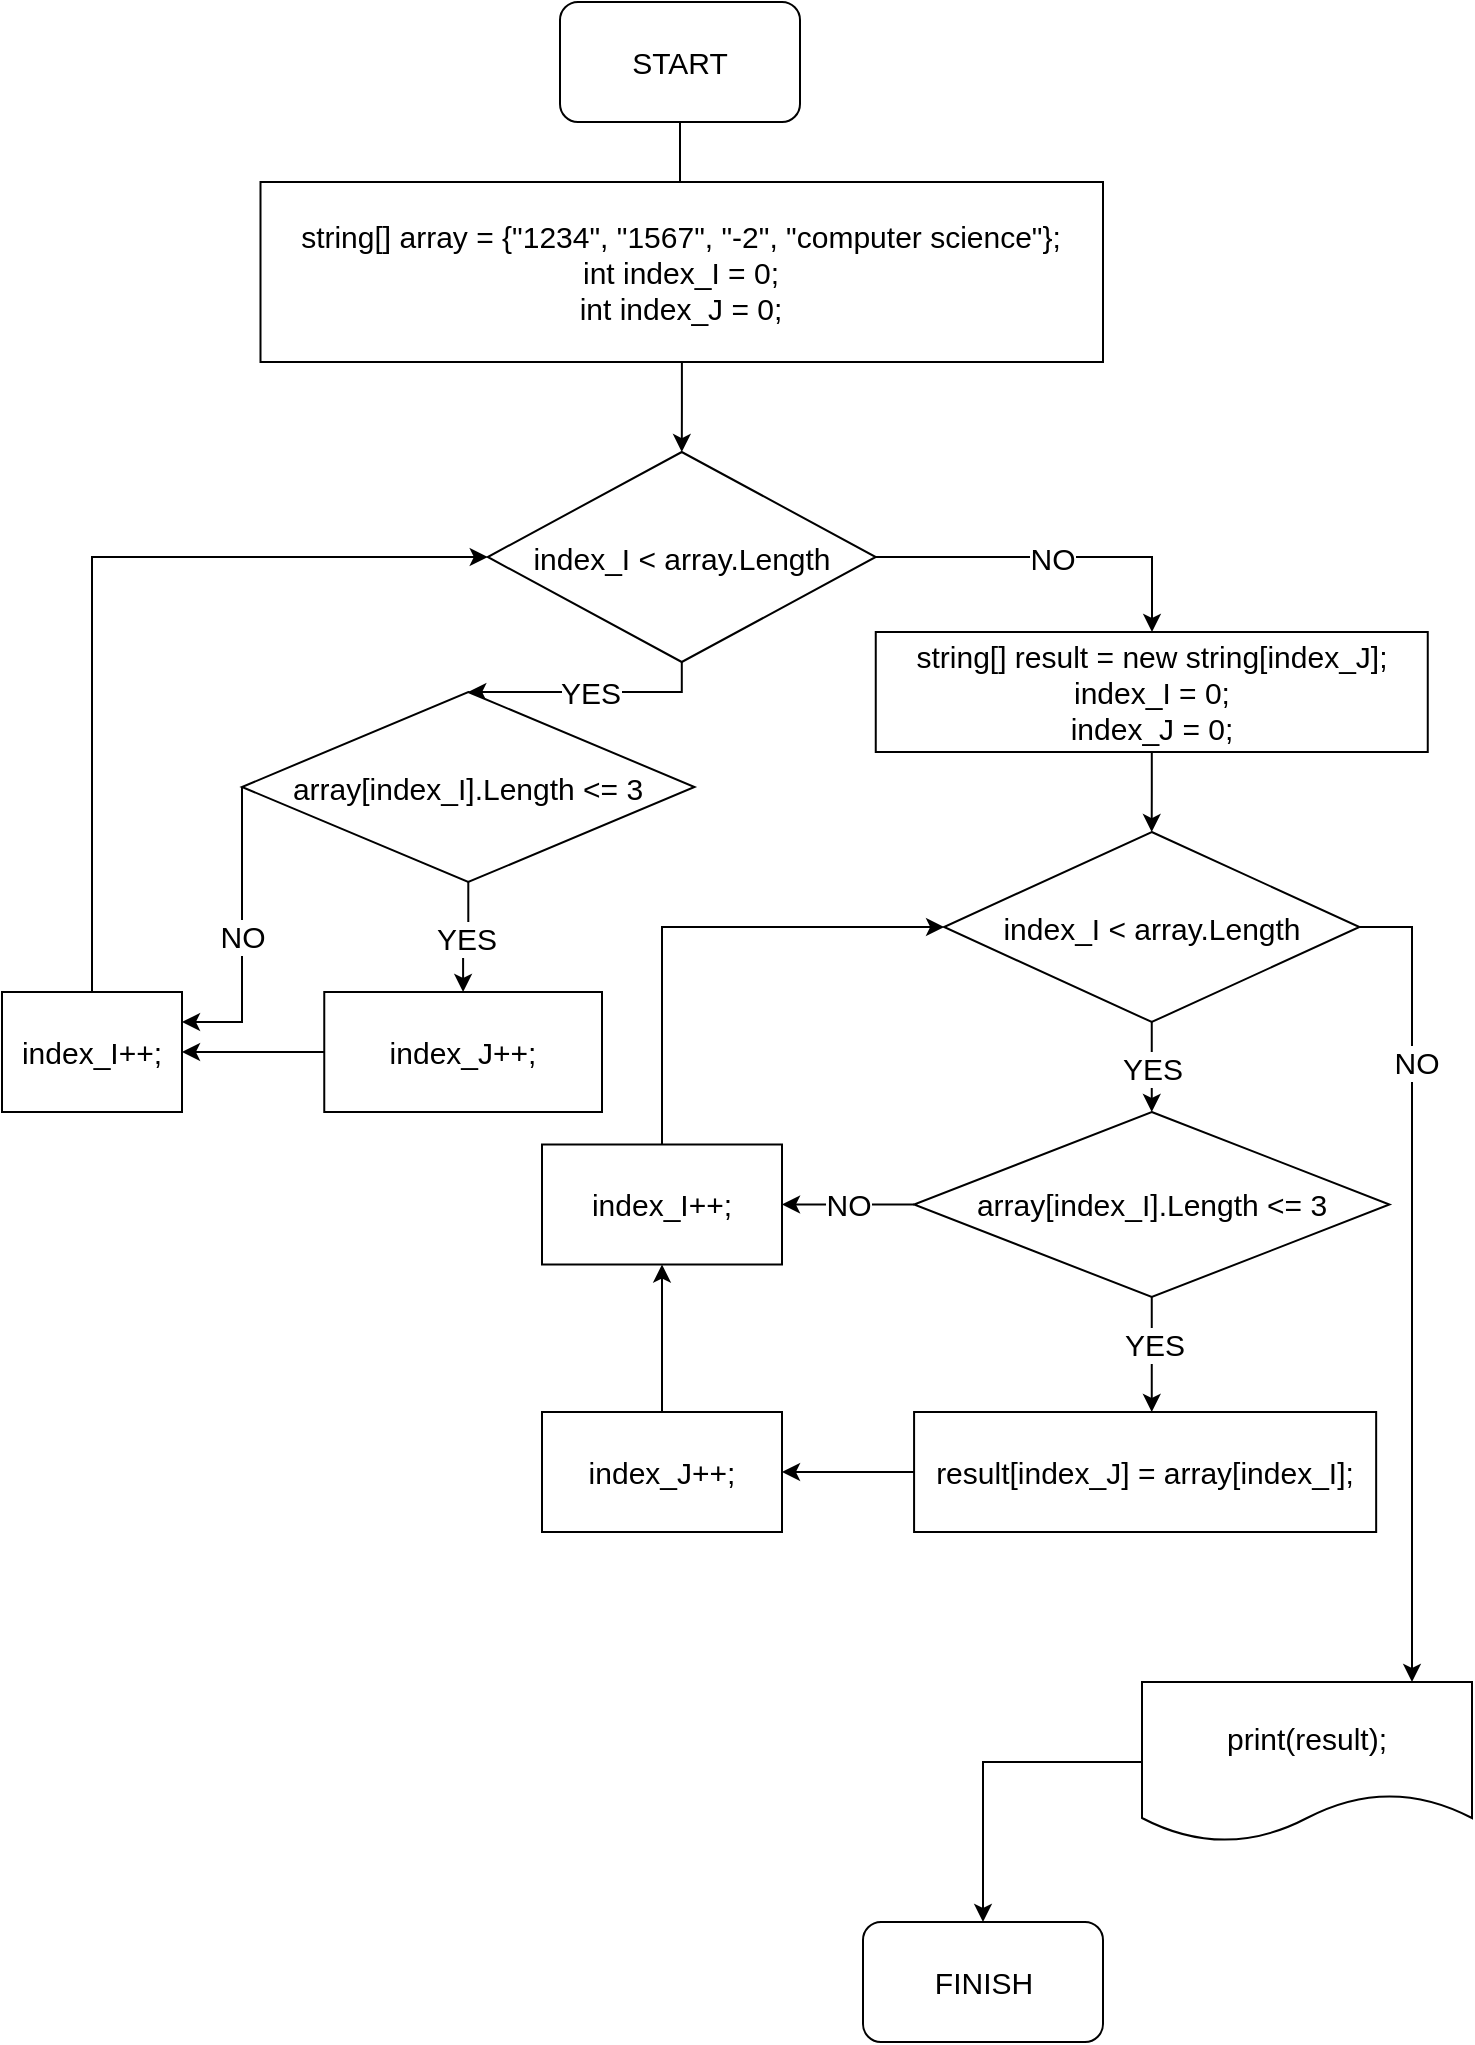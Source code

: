 <mxfile version="18.1.3" type="device"><diagram id="DCCyKc4MjITcVHE0UUIy" name="Задача 5"><mxGraphModel dx="1360" dy="905" grid="1" gridSize="15" guides="1" tooltips="1" connect="1" arrows="1" fold="1" page="1" pageScale="1" pageWidth="827" pageHeight="1169" math="0" shadow="0"><root><mxCell id="0"/><mxCell id="1" parent="0"/><mxCell id="XrYD6y3Sv5UX94twtJv7-3" value="" style="edgeStyle=orthogonalEdgeStyle;curved=1;orthogonalLoop=1;jettySize=auto;html=1;fontSize=15;" parent="1" source="XrYD6y3Sv5UX94twtJv7-1" edge="1"><mxGeometry relative="1" as="geometry"><mxPoint x="414" y="165" as="targetPoint"/></mxGeometry></mxCell><mxCell id="XrYD6y3Sv5UX94twtJv7-1" value="&lt;font style=&quot;font-size: 15px;&quot;&gt;START&lt;/font&gt;" style="rounded=1;whiteSpace=wrap;html=1;" parent="1" vertex="1"><mxGeometry x="354" y="60" width="120" height="60" as="geometry"/></mxCell><mxCell id="6pysVhkb-z-lDQJibxPx-3" value="" style="edgeStyle=orthogonalEdgeStyle;rounded=0;orthogonalLoop=1;jettySize=auto;html=1;" parent="1" source="6pysVhkb-z-lDQJibxPx-1" target="6pysVhkb-z-lDQJibxPx-2" edge="1"><mxGeometry relative="1" as="geometry"/></mxCell><mxCell id="6pysVhkb-z-lDQJibxPx-1" value="&lt;font style=&quot;font-size: 15px;&quot;&gt;string[] array = {&quot;1234&quot;, &quot;1567&quot;, &quot;-2&quot;, &quot;computer science&quot;};&lt;br&gt;int index_I = 0;&lt;br&gt;int index_J&amp;nbsp;= 0;&lt;br&gt;&lt;/font&gt;" style="rounded=0;whiteSpace=wrap;html=1;" parent="1" vertex="1"><mxGeometry x="204.25" y="150" width="421.25" height="90" as="geometry"/></mxCell><mxCell id="6pysVhkb-z-lDQJibxPx-10" value="YES" style="edgeStyle=orthogonalEdgeStyle;rounded=0;orthogonalLoop=1;jettySize=auto;html=1;fontSize=15;entryX=0.5;entryY=0;entryDx=0;entryDy=0;" parent="1" source="6pysVhkb-z-lDQJibxPx-2" target="6pysVhkb-z-lDQJibxPx-11" edge="1"><mxGeometry relative="1" as="geometry"><mxPoint x="414" y="510" as="targetPoint"/><Array as="points"><mxPoint x="415" y="405"/></Array></mxGeometry></mxCell><mxCell id="PmyPap4x5zjpvWbVCJsL-5" value="&lt;font style=&quot;font-size: 15px;&quot;&gt;NO&lt;/font&gt;" style="edgeStyle=orthogonalEdgeStyle;rounded=0;orthogonalLoop=1;jettySize=auto;html=1;" edge="1" parent="1" source="6pysVhkb-z-lDQJibxPx-2" target="PmyPap4x5zjpvWbVCJsL-4"><mxGeometry relative="1" as="geometry"><Array as="points"><mxPoint x="650" y="338"/></Array></mxGeometry></mxCell><mxCell id="6pysVhkb-z-lDQJibxPx-2" value="&lt;font style=&quot;font-size: 15px;&quot;&gt;index_I &amp;lt; array.Length&lt;/font&gt;" style="rhombus;whiteSpace=wrap;html=1;rounded=0;" parent="1" vertex="1"><mxGeometry x="317.88" y="285" width="194" height="105" as="geometry"/></mxCell><mxCell id="6pysVhkb-z-lDQJibxPx-8" value="" style="edgeStyle=orthogonalEdgeStyle;rounded=0;orthogonalLoop=1;jettySize=auto;html=1;fontSize=15;" parent="1" source="6pysVhkb-z-lDQJibxPx-6" target="6pysVhkb-z-lDQJibxPx-7" edge="1"><mxGeometry relative="1" as="geometry"/></mxCell><mxCell id="6pysVhkb-z-lDQJibxPx-6" value="print(result);" style="shape=document;whiteSpace=wrap;html=1;boundedLbl=1;fontSize=15;" parent="1" vertex="1"><mxGeometry x="645" y="900" width="165" height="80" as="geometry"/></mxCell><mxCell id="6pysVhkb-z-lDQJibxPx-7" value="FINISH" style="rounded=1;whiteSpace=wrap;html=1;fontSize=15;" parent="1" vertex="1"><mxGeometry x="505.5" y="1020" width="120" height="60" as="geometry"/></mxCell><mxCell id="6pysVhkb-z-lDQJibxPx-13" value="YES" style="edgeStyle=orthogonalEdgeStyle;rounded=0;orthogonalLoop=1;jettySize=auto;html=1;fontSize=15;" parent="1" source="6pysVhkb-z-lDQJibxPx-11" target="6pysVhkb-z-lDQJibxPx-12" edge="1"><mxGeometry relative="1" as="geometry"><mxPoint x="308" y="585" as="targetPoint"/></mxGeometry></mxCell><mxCell id="Ki5tMwf_F8blpkrzcF22-1" value="&lt;font style=&quot;font-size: 15px;&quot;&gt;NO&lt;/font&gt;" style="edgeStyle=orthogonalEdgeStyle;rounded=0;orthogonalLoop=1;jettySize=auto;html=1;exitX=0;exitY=0.5;exitDx=0;exitDy=0;entryX=1;entryY=0.25;entryDx=0;entryDy=0;" parent="1" source="6pysVhkb-z-lDQJibxPx-11" target="6pysVhkb-z-lDQJibxPx-19" edge="1"><mxGeometry relative="1" as="geometry"><Array as="points"><mxPoint x="195" y="570"/></Array><mxPoint x="601" y="630" as="targetPoint"/></mxGeometry></mxCell><mxCell id="6pysVhkb-z-lDQJibxPx-11" value="array[index_I].Length &amp;lt;= 3" style="rhombus;whiteSpace=wrap;html=1;rounded=0;fontSize=15;" parent="1" vertex="1"><mxGeometry x="195" y="405" width="226.25" height="95" as="geometry"/></mxCell><mxCell id="PmyPap4x5zjpvWbVCJsL-1" style="edgeStyle=orthogonalEdgeStyle;rounded=0;orthogonalLoop=1;jettySize=auto;html=1;entryX=1;entryY=0.5;entryDx=0;entryDy=0;" edge="1" parent="1" source="6pysVhkb-z-lDQJibxPx-12" target="6pysVhkb-z-lDQJibxPx-19"><mxGeometry relative="1" as="geometry"/></mxCell><mxCell id="6pysVhkb-z-lDQJibxPx-12" value="index_J++;" style="whiteSpace=wrap;html=1;fontSize=15;rounded=0;" parent="1" vertex="1"><mxGeometry x="236.13" y="555" width="138.87" height="60" as="geometry"/></mxCell><mxCell id="6pysVhkb-z-lDQJibxPx-21" style="edgeStyle=orthogonalEdgeStyle;rounded=0;orthogonalLoop=1;jettySize=auto;html=1;entryX=0;entryY=0.5;entryDx=0;entryDy=0;fontSize=15;" parent="1" source="6pysVhkb-z-lDQJibxPx-19" target="6pysVhkb-z-lDQJibxPx-2" edge="1"><mxGeometry relative="1" as="geometry"><Array as="points"><mxPoint x="120" y="338"/></Array></mxGeometry></mxCell><mxCell id="6pysVhkb-z-lDQJibxPx-19" value="index_I++;" style="rounded=0;whiteSpace=wrap;html=1;fontSize=15;" parent="1" vertex="1"><mxGeometry x="75" y="555" width="90" height="60" as="geometry"/></mxCell><mxCell id="PmyPap4x5zjpvWbVCJsL-7" value="" style="edgeStyle=orthogonalEdgeStyle;rounded=0;orthogonalLoop=1;jettySize=auto;html=1;fontSize=15;" edge="1" parent="1" source="PmyPap4x5zjpvWbVCJsL-4" target="PmyPap4x5zjpvWbVCJsL-6"><mxGeometry relative="1" as="geometry"/></mxCell><mxCell id="PmyPap4x5zjpvWbVCJsL-4" value="&lt;font style=&quot;font-size: 15px;&quot;&gt;string[] result = new string[index_J];&lt;br&gt;index_I&amp;nbsp;= 0;&lt;br&gt;index_J = 0;&lt;br&gt;&lt;/font&gt;" style="whiteSpace=wrap;html=1;rounded=0;" vertex="1" parent="1"><mxGeometry x="511.88" y="375" width="276" height="60" as="geometry"/></mxCell><mxCell id="PmyPap4x5zjpvWbVCJsL-9" value="YES" style="edgeStyle=orthogonalEdgeStyle;rounded=0;orthogonalLoop=1;jettySize=auto;html=1;fontSize=15;" edge="1" parent="1" source="PmyPap4x5zjpvWbVCJsL-6" target="PmyPap4x5zjpvWbVCJsL-8"><mxGeometry relative="1" as="geometry"/></mxCell><mxCell id="PmyPap4x5zjpvWbVCJsL-10" style="edgeStyle=orthogonalEdgeStyle;rounded=0;orthogonalLoop=1;jettySize=auto;html=1;fontSize=15;" edge="1" parent="1" source="PmyPap4x5zjpvWbVCJsL-6" target="6pysVhkb-z-lDQJibxPx-6"><mxGeometry relative="1" as="geometry"><Array as="points"><mxPoint x="780" y="523"/></Array></mxGeometry></mxCell><mxCell id="PmyPap4x5zjpvWbVCJsL-11" value="NO" style="edgeLabel;html=1;align=center;verticalAlign=middle;resizable=0;points=[];fontSize=15;" vertex="1" connectable="0" parent="PmyPap4x5zjpvWbVCJsL-10"><mxGeometry x="-0.535" y="2" relative="1" as="geometry"><mxPoint as="offset"/></mxGeometry></mxCell><mxCell id="PmyPap4x5zjpvWbVCJsL-6" value="&lt;span style=&quot;font-size: 15px;&quot;&gt;index_I &amp;lt; array.Length&lt;/span&gt;" style="rhombus;whiteSpace=wrap;html=1;rounded=0;" vertex="1" parent="1"><mxGeometry x="546.04" y="475" width="207.68" height="95" as="geometry"/></mxCell><mxCell id="PmyPap4x5zjpvWbVCJsL-13" value="" style="edgeStyle=orthogonalEdgeStyle;rounded=0;orthogonalLoop=1;jettySize=auto;html=1;fontSize=15;" edge="1" parent="1" source="PmyPap4x5zjpvWbVCJsL-8" target="PmyPap4x5zjpvWbVCJsL-12"><mxGeometry relative="1" as="geometry"><Array as="points"><mxPoint x="650" y="765"/><mxPoint x="650" y="765"/></Array></mxGeometry></mxCell><mxCell id="PmyPap4x5zjpvWbVCJsL-14" value="YES" style="edgeLabel;html=1;align=center;verticalAlign=middle;resizable=0;points=[];fontSize=15;" vertex="1" connectable="0" parent="PmyPap4x5zjpvWbVCJsL-13"><mxGeometry x="-0.19" y="1" relative="1" as="geometry"><mxPoint as="offset"/></mxGeometry></mxCell><mxCell id="PmyPap4x5zjpvWbVCJsL-20" value="NO" style="edgeStyle=orthogonalEdgeStyle;rounded=0;orthogonalLoop=1;jettySize=auto;html=1;entryX=1;entryY=0.5;entryDx=0;entryDy=0;fontSize=15;" edge="1" parent="1" source="PmyPap4x5zjpvWbVCJsL-8" target="PmyPap4x5zjpvWbVCJsL-17"><mxGeometry relative="1" as="geometry"/></mxCell><mxCell id="PmyPap4x5zjpvWbVCJsL-8" value="&lt;span style=&quot;font-size: 15px;&quot;&gt;array[index_I].Length &amp;lt;= 3&lt;/span&gt;" style="rhombus;whiteSpace=wrap;html=1;rounded=0;" vertex="1" parent="1"><mxGeometry x="531.04" y="615" width="237.68" height="92.5" as="geometry"/></mxCell><mxCell id="PmyPap4x5zjpvWbVCJsL-16" value="" style="edgeStyle=orthogonalEdgeStyle;rounded=0;orthogonalLoop=1;jettySize=auto;html=1;fontSize=15;" edge="1" parent="1" source="PmyPap4x5zjpvWbVCJsL-12" target="PmyPap4x5zjpvWbVCJsL-15"><mxGeometry relative="1" as="geometry"/></mxCell><mxCell id="PmyPap4x5zjpvWbVCJsL-12" value="&lt;font style=&quot;font-size: 15px;&quot;&gt;result[index_J] = array[index_I];&lt;/font&gt;" style="whiteSpace=wrap;html=1;rounded=0;" vertex="1" parent="1"><mxGeometry x="531.04" y="765" width="231.04" height="60" as="geometry"/></mxCell><mxCell id="PmyPap4x5zjpvWbVCJsL-18" value="" style="edgeStyle=orthogonalEdgeStyle;rounded=0;orthogonalLoop=1;jettySize=auto;html=1;fontSize=15;" edge="1" parent="1" source="PmyPap4x5zjpvWbVCJsL-15" target="PmyPap4x5zjpvWbVCJsL-17"><mxGeometry relative="1" as="geometry"/></mxCell><mxCell id="PmyPap4x5zjpvWbVCJsL-15" value="&lt;span style=&quot;font-size: 15px;&quot;&gt;index_J++;&lt;/span&gt;" style="whiteSpace=wrap;html=1;rounded=0;" vertex="1" parent="1"><mxGeometry x="345" y="765" width="120" height="60" as="geometry"/></mxCell><mxCell id="PmyPap4x5zjpvWbVCJsL-19" style="edgeStyle=orthogonalEdgeStyle;rounded=0;orthogonalLoop=1;jettySize=auto;html=1;entryX=0;entryY=0.5;entryDx=0;entryDy=0;fontSize=15;" edge="1" parent="1" source="PmyPap4x5zjpvWbVCJsL-17" target="PmyPap4x5zjpvWbVCJsL-6"><mxGeometry relative="1" as="geometry"><Array as="points"><mxPoint x="405" y="523"/></Array></mxGeometry></mxCell><mxCell id="PmyPap4x5zjpvWbVCJsL-17" value="&lt;span style=&quot;font-size: 15px;&quot;&gt;index_I++;&lt;br&gt;&lt;/span&gt;" style="whiteSpace=wrap;html=1;rounded=0;" vertex="1" parent="1"><mxGeometry x="345" y="631.25" width="120" height="60" as="geometry"/></mxCell></root></mxGraphModel></diagram></mxfile>